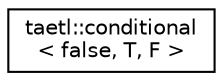 digraph "Graphical Class Hierarchy"
{
  edge [fontname="Helvetica",fontsize="10",labelfontname="Helvetica",labelfontsize="10"];
  node [fontname="Helvetica",fontsize="10",shape=record];
  rankdir="LR";
  Node0 [label="taetl::conditional\l\< false, T, F \>",height=0.2,width=0.4,color="black", fillcolor="white", style="filled",URL="$structtaetl_1_1conditional_3_01false_00_01T_00_01F_01_4.html"];
}
